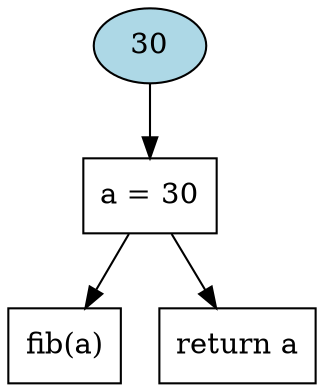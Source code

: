 digraph main_DFG {
    node [shape=ellipse, style=filled, fillcolor=lightblue];
    const_30 [label="30"];
    node [shape=box, style=""];
    op_assign [label="a = 30"];
    op_call [label="fib(a)"];
    op_return [label="return a"];

    const_30 -> op_assign;
    op_assign -> op_call;
    op_assign -> op_return;
}